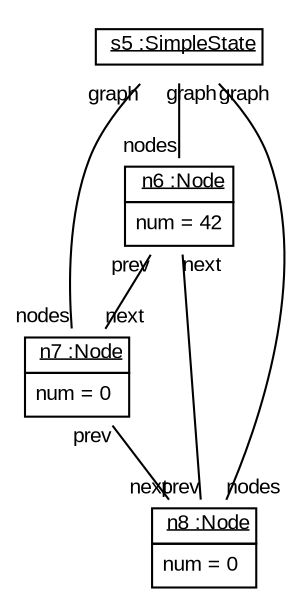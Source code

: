 graph ObjectDiagram {
   node [shape = none, fontsize = 10, fontname = "Arial"];
   edge [fontsize = 10, fontname = "Arial"];
   compound=true;

s5 [label=<<table border='0' cellborder='1' cellspacing='0'> <tr> <td href="../test/org/sdmlib/models/patterns/example/SimpleState.java"> <u>s5 :SimpleState</u></td></tr></table>>];
n6 [label=<<table border='0' cellborder='1' cellspacing='0'> <tr> <td href="../test/org/sdmlib/models/patterns/example/Node.java"> <u>n6 :Node</u></td></tr><tr><td><table border='0' cellborder='0' cellspacing='0'><tr><td align='left'>num = 42</td></tr></table></td></tr></table>>];
n7 [label=<<table border='0' cellborder='1' cellspacing='0'> <tr> <td href="../test/org/sdmlib/models/patterns/example/Node.java"> <u>n7 :Node</u></td></tr><tr><td><table border='0' cellborder='0' cellspacing='0'><tr><td align='left'>num = 0</td></tr></table></td></tr></table>>];
n8 [label=<<table border='0' cellborder='1' cellspacing='0'> <tr> <td href="../test/org/sdmlib/models/patterns/example/Node.java"> <u>n8 :Node</u></td></tr><tr><td><table border='0' cellborder='0' cellspacing='0'><tr><td align='left'>num = 0</td></tr></table></td></tr></table>>];

s5 -- n6 [headlabel = "nodes" taillabel = "graph"];
s5 -- n7 [headlabel = "nodes" taillabel = "graph"];
s5 -- n8 [headlabel = "nodes" taillabel = "graph"];
n6 -- n7 [headlabel = "next" taillabel = "prev"];
n6 -- n8 [headlabel = "prev" taillabel = "next"];
n7 -- n8 [headlabel = "next" taillabel = "prev"];
}
